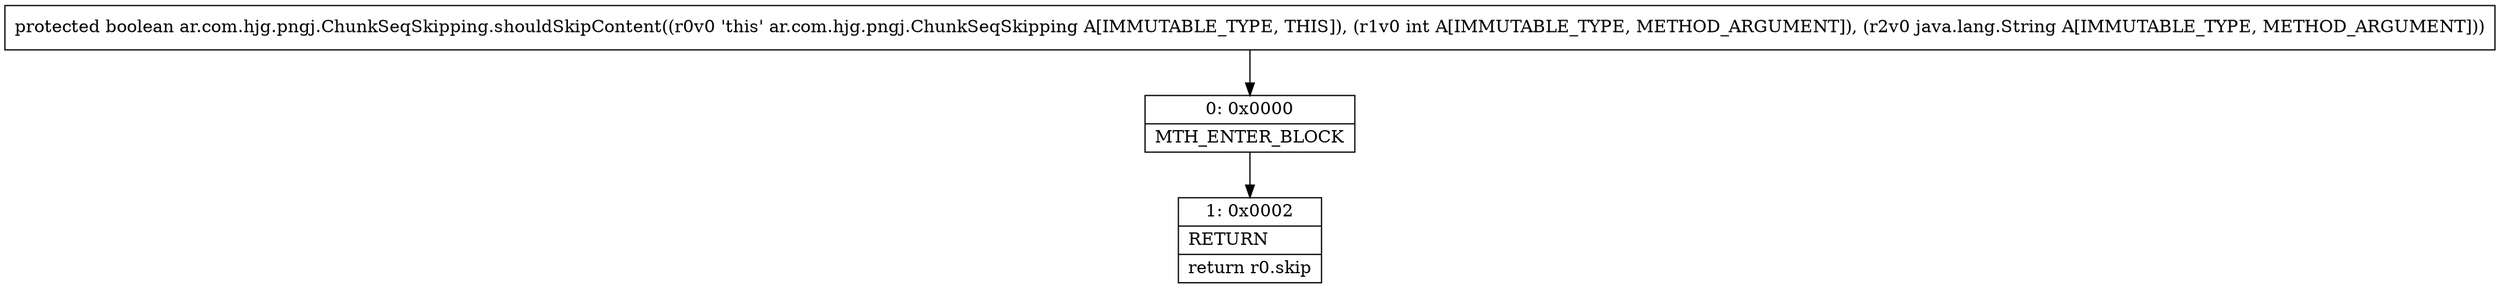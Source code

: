 digraph "CFG forar.com.hjg.pngj.ChunkSeqSkipping.shouldSkipContent(ILjava\/lang\/String;)Z" {
Node_0 [shape=record,label="{0\:\ 0x0000|MTH_ENTER_BLOCK\l}"];
Node_1 [shape=record,label="{1\:\ 0x0002|RETURN\l|return r0.skip\l}"];
MethodNode[shape=record,label="{protected boolean ar.com.hjg.pngj.ChunkSeqSkipping.shouldSkipContent((r0v0 'this' ar.com.hjg.pngj.ChunkSeqSkipping A[IMMUTABLE_TYPE, THIS]), (r1v0 int A[IMMUTABLE_TYPE, METHOD_ARGUMENT]), (r2v0 java.lang.String A[IMMUTABLE_TYPE, METHOD_ARGUMENT])) }"];
MethodNode -> Node_0;
Node_0 -> Node_1;
}

